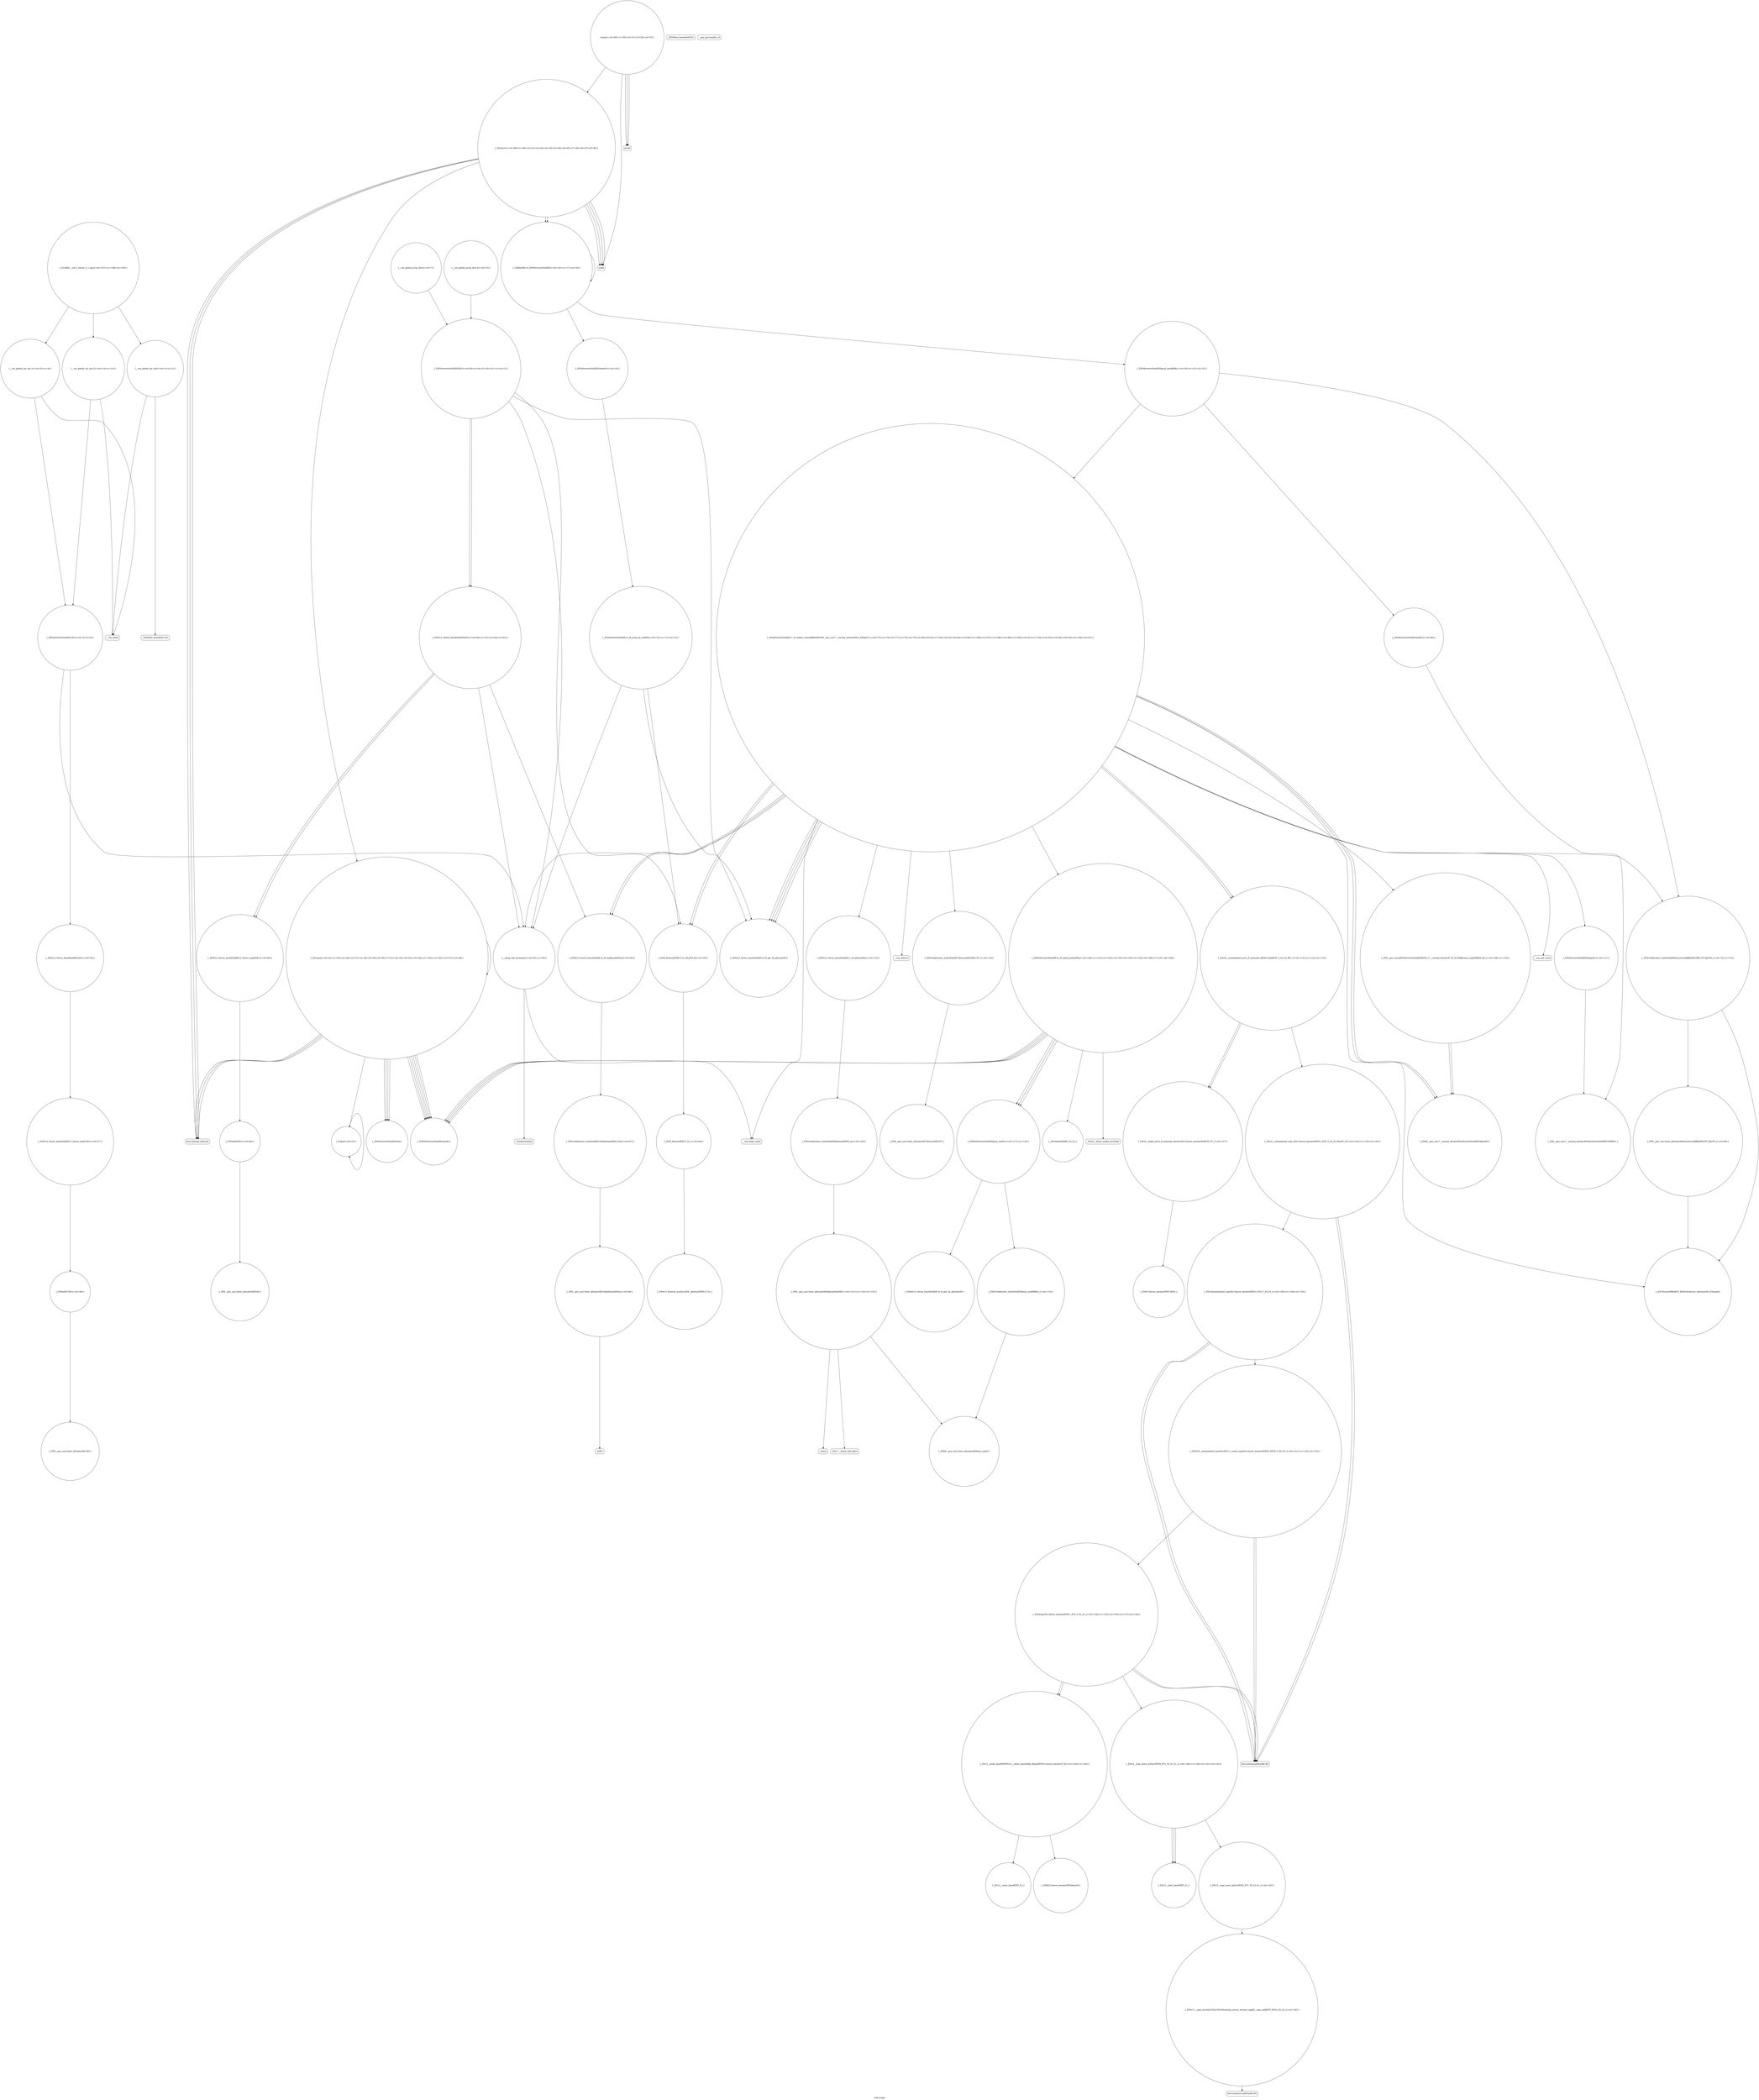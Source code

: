 digraph "Call Graph" {
	label="Call Graph";

	Node0x55bfd07b6ed0 [shape=record,shape=circle,label="{__cxx_global_var_init|{<s0>1|<s1>2}}"];
	Node0x55bfd07b6ed0:s0 -> Node0x55bfd098a370[color=black];
	Node0x55bfd07b6ed0:s1 -> Node0x55bfd098a470[color=black];
	Node0x55bfd098b970 [shape=record,shape=circle,label="{_ZNSt6vectorIiSaIiEE3endEv|{<s0>98}}"];
	Node0x55bfd098b970:s0 -> Node0x55bfd098d290[color=black];
	Node0x55bfd098a670 [shape=record,shape=circle,label="{_ZNSt6vectorIiSaIiEED2Ev|{<s0>8|<s1>9|<s2>10|<s3>11|<s4>12}}"];
	Node0x55bfd098a670:s0 -> Node0x55bfd098b270[color=black];
	Node0x55bfd098a670:s1 -> Node0x55bfd098b1f0[color=black];
	Node0x55bfd098a670:s2 -> Node0x55bfd098b2f0[color=black];
	Node0x55bfd098a670:s3 -> Node0x55bfd098b2f0[color=black];
	Node0x55bfd098a670:s4 -> Node0x55bfd098aef0[color=black];
	Node0x55bfd098cd10 [shape=record,shape=circle,label="{_ZSt34__uninitialized_move_if_noexcept_aIPiS0_SaIiEET0_T_S3_S2_RT1_|{<s0>113|<s1>114|<s2>115}}"];
	Node0x55bfd098cd10:s0 -> Node0x55bfd098d590[color=black];
	Node0x55bfd098cd10:s1 -> Node0x55bfd098d590[color=black];
	Node0x55bfd098cd10:s2 -> Node0x55bfd098d510[color=black];
	Node0x55bfd098a9f0 [shape=record,shape=circle,label="{_Z3comii|{<s0>24|<s1>25|<s2>26|<s3>27|<s4>28|<s5>29|<s6>30|<s7>31|<s8>32|<s9>33|<s10>34|<s11>35|<s12>36|<s13>37|<s14>38}}"];
	Node0x55bfd098a9f0:s0 -> Node0x55bfd098aa70[color=black];
	Node0x55bfd098a9f0:s1 -> Node0x55bfd098aa70[color=black];
	Node0x55bfd098a9f0:s2 -> Node0x55bfd098aa70[color=black];
	Node0x55bfd098a9f0:s3 -> Node0x55bfd098aaf0[color=black];
	Node0x55bfd098a9f0:s4 -> Node0x55bfd098aa70[color=black];
	Node0x55bfd098a9f0:s5 -> Node0x55bfd098aaf0[color=black];
	Node0x55bfd098a9f0:s6 -> Node0x55bfd098a9f0[color=black];
	Node0x55bfd098a9f0:s7 -> Node0x55bfd098aa70[color=black];
	Node0x55bfd098a9f0:s8 -> Node0x55bfd098aa70[color=black];
	Node0x55bfd098a9f0:s9 -> Node0x55bfd098ab70[color=black];
	Node0x55bfd098a9f0:s10 -> Node0x55bfd098aaf0[color=black];
	Node0x55bfd098a9f0:s11 -> Node0x55bfd098aaf0[color=black];
	Node0x55bfd098a9f0:s12 -> Node0x55bfd098ab70[color=black];
	Node0x55bfd098a9f0:s13 -> Node0x55bfd098ab70[color=black];
	Node0x55bfd098a9f0:s14 -> Node0x55bfd098a970[color=black];
	Node0x55bfd098d090 [shape=record,shape=circle,label="{_ZSt3maxImERKT_S2_S2_}"];
	Node0x55bfd098ad70 [shape=record,shape=Mrecord,label="{printf}"];
	Node0x55bfd098d410 [shape=record,shape=Mrecord,label="{_ZSt17__throw_bad_allocv}"];
	Node0x55bfd098b0f0 [shape=record,shape=circle,label="{_ZNSaIiEC2Ev|{<s0>58}}"];
	Node0x55bfd098b0f0:s0 -> Node0x55bfd098b170[color=black];
	Node0x55bfd098d790 [shape=record,shape=circle,label="{_ZSt4copyISt13move_iteratorIPiES1_ET0_T_S4_S3_|{<s0>134|<s1>135|<s2>136|<s3>137|<s4>138}}"];
	Node0x55bfd098d790:s0 -> Node0x55bfd098d690[color=black];
	Node0x55bfd098d790:s1 -> Node0x55bfd098d890[color=black];
	Node0x55bfd098d790:s2 -> Node0x55bfd098d690[color=black];
	Node0x55bfd098d790:s3 -> Node0x55bfd098d890[color=black];
	Node0x55bfd098d790:s4 -> Node0x55bfd098d810[color=black];
	Node0x55bfd098b470 [shape=record,shape=circle,label="{_ZNSt12_Vector_baseIiSaIiEE13_M_deallocateEPim|{<s0>65}}"];
	Node0x55bfd098b470:s0 -> Node0x55bfd098b570[color=black];
	Node0x55bfd098db10 [shape=record,shape=circle,label="{_ZSt12__miter_baseIPiET_S1_}"];
	Node0x55bfd098b7f0 [shape=record,shape=circle,label="{_ZNSt6vectorIiSaIiEE15_M_erase_at_endEPi|{<s0>70|<s1>71|<s2>72}}"];
	Node0x55bfd098b7f0:s0 -> Node0x55bfd098b270[color=black];
	Node0x55bfd098b7f0:s1 -> Node0x55bfd098b1f0[color=black];
	Node0x55bfd098b7f0:s2 -> Node0x55bfd098aef0[color=black];
	Node0x55bfd098a4f0 [shape=record,shape=circle,label="{__cxx_global_var_init.1|{<s0>3|<s1>4}}"];
	Node0x55bfd098a4f0:s0 -> Node0x55bfd098a570[color=black];
	Node0x55bfd098a4f0:s1 -> Node0x55bfd098a470[color=black];
	Node0x55bfd098cb90 [shape=record,shape=circle,label="{_ZN9__gnu_cxxmiIPiSt6vectorIiSaIiEEEENS_17__normal_iteratorIT_T0_E15difference_typeERKS8_SB_|{<s0>109|<s1>110}}"];
	Node0x55bfd098cb90:s0 -> Node0x55bfd098cd90[color=black];
	Node0x55bfd098cb90:s1 -> Node0x55bfd098cd90[color=black];
	Node0x55bfd098a870 [shape=record,shape=circle,label="{_ZNSt6vectorIiSaIiEE5clearEv|{<s0>19}}"];
	Node0x55bfd098a870:s0 -> Node0x55bfd098b7f0[color=black];
	Node0x55bfd098cf10 [shape=record,shape=Mrecord,label="{__cxa_end_catch}"];
	Node0x55bfd098abf0 [shape=record,shape=circle,label="{_Z5solvev|{<s0>39|<s1>40|<s2>41|<s3>42|<s4>43|<s5>44|<s6>45|<s7>46|<s8>47|<s9>48}}"];
	Node0x55bfd098abf0:s0 -> Node0x55bfd098ac70[color=black];
	Node0x55bfd098abf0:s1 -> Node0x55bfd098ab70[color=black];
	Node0x55bfd098abf0:s2 -> Node0x55bfd098ac70[color=black];
	Node0x55bfd098abf0:s3 -> Node0x55bfd098ac70[color=black];
	Node0x55bfd098abf0:s4 -> Node0x55bfd098ab70[color=black];
	Node0x55bfd098abf0:s5 -> Node0x55bfd098ac70[color=black];
	Node0x55bfd098abf0:s6 -> Node0x55bfd098a7f0[color=black];
	Node0x55bfd098abf0:s7 -> Node0x55bfd098a7f0[color=black];
	Node0x55bfd098abf0:s8 -> Node0x55bfd098ab70[color=black];
	Node0x55bfd098abf0:s9 -> Node0x55bfd098a9f0[color=black];
	Node0x55bfd098d290 [shape=record,shape=circle,label="{_ZN9__gnu_cxx17__normal_iteratorIPiSt6vectorIiSaIiEEEC2ERKS1_}"];
	Node0x55bfd098af70 [shape=record,shape=Mrecord,label="{__cxa_begin_catch}"];
	Node0x55bfd098d610 [shape=record,shape=circle,label="{_ZSt18uninitialized_copyISt13move_iteratorIPiES1_ET0_T_S4_S3_|{<s0>128|<s1>129|<s2>130}}"];
	Node0x55bfd098d610:s0 -> Node0x55bfd098d690[color=black];
	Node0x55bfd098d610:s1 -> Node0x55bfd098d690[color=black];
	Node0x55bfd098d610:s2 -> Node0x55bfd098d710[color=black];
	Node0x55bfd098b2f0 [shape=record,shape=circle,label="{_ZNSt12_Vector_baseIiSaIiEED2Ev|{<s0>60|<s1>61|<s2>62|<s3>63}}"];
	Node0x55bfd098b2f0:s0 -> Node0x55bfd098b470[color=black];
	Node0x55bfd098b2f0:s1 -> Node0x55bfd098b4f0[color=black];
	Node0x55bfd098b2f0:s2 -> Node0x55bfd098b4f0[color=black];
	Node0x55bfd098b2f0:s3 -> Node0x55bfd098aef0[color=black];
	Node0x55bfd098d990 [shape=record,shape=circle,label="{_ZSt12__niter_baseIPiET_S1_}"];
	Node0x55bfd098b670 [shape=record,shape=Mrecord,label="{_ZdlPv}"];
	Node0x55bfd098dd10 [shape=record,shape=circle,label="{_GLOBAL__sub_I_Savior_3_1.cpp|{<s0>147|<s1>148|<s2>149}}"];
	Node0x55bfd098dd10:s0 -> Node0x55bfd07b6ed0[color=black];
	Node0x55bfd098dd10:s1 -> Node0x55bfd098a4f0[color=black];
	Node0x55bfd098dd10:s2 -> Node0x55bfd098a6f0[color=black];
	Node0x55bfd098a370 [shape=record,shape=Mrecord,label="{_ZNSt8ios_base4InitC1Ev}"];
	Node0x55bfd098b9f0 [shape=record,shape=circle,label="{_ZN9__gnu_cxx13new_allocatorIiE9constructIiJRKiEEEvPT_DpOT0_|{<s0>99}}"];
	Node0x55bfd098b9f0:s0 -> Node0x55bfd098ba70[color=black];
	Node0x55bfd098a6f0 [shape=record,shape=circle,label="{__cxx_global_var_init.2|{<s0>13|<s1>14}}"];
	Node0x55bfd098a6f0:s0 -> Node0x55bfd098a570[color=black];
	Node0x55bfd098a6f0:s1 -> Node0x55bfd098a470[color=black];
	Node0x55bfd098cd90 [shape=record,shape=circle,label="{_ZNK9__gnu_cxx17__normal_iteratorIPiSt6vectorIiSaIiEEE4baseEv}"];
	Node0x55bfd098aa70 [shape=record,shape=circle,label="{_ZNKSt6vectorIiSaIiEE4sizeEv}"];
	Node0x55bfd098d110 [shape=record,shape=circle,label="{_ZNSt16allocator_traitsISaIiEE8max_sizeERKS0_|{<s0>119}}"];
	Node0x55bfd098d110:s0 -> Node0x55bfd098d210[color=black];
	Node0x55bfd098adf0 [shape=record,shape=circle,label="{_ZNSt12_Vector_baseIiSaIiEEC2Ev|{<s0>54}}"];
	Node0x55bfd098adf0:s0 -> Node0x55bfd098b070[color=black];
	Node0x55bfd098d490 [shape=record,shape=Mrecord,label="{_Znwm}"];
	Node0x55bfd098b170 [shape=record,shape=circle,label="{_ZN9__gnu_cxx13new_allocatorIiEC2Ev}"];
	Node0x55bfd098d810 [shape=record,shape=circle,label="{_ZSt14__copy_move_a2ILb1EPiS0_ET1_T0_S2_S1_|{<s0>139|<s1>140|<s2>141|<s3>142}}"];
	Node0x55bfd098d810:s0 -> Node0x55bfd098d990[color=black];
	Node0x55bfd098d810:s1 -> Node0x55bfd098d990[color=black];
	Node0x55bfd098d810:s2 -> Node0x55bfd098d990[color=black];
	Node0x55bfd098d810:s3 -> Node0x55bfd098d910[color=black];
	Node0x55bfd098b4f0 [shape=record,shape=circle,label="{_ZNSt12_Vector_baseIiSaIiEE12_Vector_implD2Ev|{<s0>66}}"];
	Node0x55bfd098b4f0:s0 -> Node0x55bfd098b6f0[color=black];
	Node0x55bfd098db90 [shape=record,shape=circle,label="{_ZNKSt13move_iteratorIPiE4baseEv}"];
	Node0x55bfd098b870 [shape=record,shape=circle,label="{_ZNSt16allocator_traitsISaIiEE9constructIiJRKiEEEvRS0_PT_DpOT0_|{<s0>73|<s1>74}}"];
	Node0x55bfd098b870:s0 -> Node0x55bfd098ba70[color=black];
	Node0x55bfd098b870:s1 -> Node0x55bfd098b9f0[color=black];
	Node0x55bfd098a570 [shape=record,shape=circle,label="{_ZNSt6vectorIiSaIiEEC2Ev|{<s0>5|<s1>6}}"];
	Node0x55bfd098a570:s0 -> Node0x55bfd098adf0[color=black];
	Node0x55bfd098a570:s1 -> Node0x55bfd098aef0[color=black];
	Node0x55bfd098cc10 [shape=record,shape=circle,label="{_ZNSt6vectorIiSaIiEE5beginEv|{<s0>111}}"];
	Node0x55bfd098cc10:s0 -> Node0x55bfd098d290[color=black];
	Node0x55bfd098a8f0 [shape=record,shape=circle,label="{_ZNSt6vectorIiSaIiEE9push_backERKi|{<s0>20|<s1>21|<s2>22}}"];
	Node0x55bfd098a8f0:s0 -> Node0x55bfd098b870[color=black];
	Node0x55bfd098a8f0:s1 -> Node0x55bfd098b970[color=black];
	Node0x55bfd098a8f0:s2 -> Node0x55bfd098b8f0[color=black];
	Node0x55bfd098cf90 [shape=record,shape=circle,label="{_ZNKSt6vectorIiSaIiEE8max_sizeEv|{<s0>117|<s1>118}}"];
	Node0x55bfd098cf90:s0 -> Node0x55bfd098d190[color=black];
	Node0x55bfd098cf90:s1 -> Node0x55bfd098d110[color=black];
	Node0x55bfd098ac70 [shape=record,shape=Mrecord,label="{scanf}"];
	Node0x55bfd098d310 [shape=record,shape=circle,label="{_ZNSt16allocator_traitsISaIiEE8allocateERS0_m|{<s0>120}}"];
	Node0x55bfd098d310:s0 -> Node0x55bfd098d390[color=black];
	Node0x55bfd098aff0 [shape=record,shape=Mrecord,label="{_ZSt9terminatev}"];
	Node0x55bfd098d690 [shape=record,shape=Mrecord,label="{llvm.memcpy.p0i8.p0i8.i64}"];
	Node0x55bfd098b370 [shape=record,shape=circle,label="{_ZSt8_DestroyIPiEvT_S1_|{<s0>64}}"];
	Node0x55bfd098b370:s0 -> Node0x55bfd098b3f0[color=black];
	Node0x55bfd098da10 [shape=record,shape=circle,label="{_ZNSt11__copy_moveILb1ELb1ESt26random_access_iterator_tagE8__copy_mIiEEPT_PKS3_S6_S4_|{<s0>146}}"];
	Node0x55bfd098da10:s0 -> Node0x55bfd098da90[color=black];
	Node0x55bfd098b6f0 [shape=record,shape=circle,label="{_ZNSaIiED2Ev|{<s0>69}}"];
	Node0x55bfd098b6f0:s0 -> Node0x55bfd098b770[color=black];
	Node0x55bfd098a3f0 [shape=record,shape=Mrecord,label="{_ZNSt8ios_base4InitD1Ev}"];
	Node0x55bfd098ba70 [shape=record,shape=circle,label="{_ZSt7forwardIRKiEOT_RNSt16remove_referenceIS2_E4typeE}"];
	Node0x55bfd098a770 [shape=record,shape=circle,label="{__cxx_global_array_dtor.3|{<s0>15}}"];
	Node0x55bfd098a770:s0 -> Node0x55bfd098a670[color=black];
	Node0x55bfd098ce10 [shape=record,shape=circle,label="{_ZNSt16allocator_traitsISaIiEE7destroyIiEEvRS0_PT_|{<s0>116}}"];
	Node0x55bfd098ce10:s0 -> Node0x55bfd098dc90[color=black];
	Node0x55bfd098aaf0 [shape=record,shape=circle,label="{_ZNSt6vectorIiSaIiEEixEm}"];
	Node0x55bfd098d190 [shape=record,shape=circle,label="{_ZNKSt12_Vector_baseIiSaIiEE19_M_get_Tp_allocatorEv}"];
	Node0x55bfd098ae70 [shape=record,shape=Mrecord,label="{__gxx_personality_v0}"];
	Node0x55bfd098d510 [shape=record,shape=circle,label="{_ZSt22__uninitialized_copy_aISt13move_iteratorIPiES1_iET0_T_S4_S3_RSaIT1_E|{<s0>124|<s1>125|<s2>126}}"];
	Node0x55bfd098d510:s0 -> Node0x55bfd098d690[color=black];
	Node0x55bfd098d510:s1 -> Node0x55bfd098d690[color=black];
	Node0x55bfd098d510:s2 -> Node0x55bfd098d610[color=black];
	Node0x55bfd098b1f0 [shape=record,shape=circle,label="{_ZSt8_DestroyIPiiEvT_S1_RSaIT0_E|{<s0>59}}"];
	Node0x55bfd098b1f0:s0 -> Node0x55bfd098b370[color=black];
	Node0x55bfd098d890 [shape=record,shape=circle,label="{_ZSt12__miter_baseIPiEDTcl12__miter_basecldtfp_4baseEEESt13move_iteratorIT_E|{<s0>143|<s1>144}}"];
	Node0x55bfd098d890:s0 -> Node0x55bfd098db90[color=black];
	Node0x55bfd098d890:s1 -> Node0x55bfd098db10[color=black];
	Node0x55bfd098b570 [shape=record,shape=circle,label="{_ZNSt16allocator_traitsISaIiEE10deallocateERS0_Pim|{<s0>67}}"];
	Node0x55bfd098b570:s0 -> Node0x55bfd098b5f0[color=black];
	Node0x55bfd098dc10 [shape=record,shape=circle,label="{_ZNSt13move_iteratorIPiEC2ES0_}"];
	Node0x55bfd098b8f0 [shape=record,shape=circle,label="{_ZNSt6vectorIiSaIiEE17_M_realloc_insertIJRKiEEEvN9__gnu_cxx17__normal_iteratorIPiS1_EEDpOT_|{<s0>75|<s1>76|<s2>77|<s3>78|<s4>79|<s5>80|<s6>81|<s7>82|<s8>83|<s9>84|<s10>85|<s11>86|<s12>87|<s13>88|<s14>89|<s15>90|<s16>91|<s17>92|<s18>93|<s19>94|<s20>95|<s21>96|<s22>97}}"];
	Node0x55bfd098b8f0:s0 -> Node0x55bfd098cb10[color=black];
	Node0x55bfd098b8f0:s1 -> Node0x55bfd098cc10[color=black];
	Node0x55bfd098b8f0:s2 -> Node0x55bfd098cb90[color=black];
	Node0x55bfd098b8f0:s3 -> Node0x55bfd098cc90[color=black];
	Node0x55bfd098b8f0:s4 -> Node0x55bfd098ba70[color=black];
	Node0x55bfd098b8f0:s5 -> Node0x55bfd098b870[color=black];
	Node0x55bfd098b8f0:s6 -> Node0x55bfd098cd90[color=black];
	Node0x55bfd098b8f0:s7 -> Node0x55bfd098b270[color=black];
	Node0x55bfd098b8f0:s8 -> Node0x55bfd098cd10[color=black];
	Node0x55bfd098b8f0:s9 -> Node0x55bfd098cd90[color=black];
	Node0x55bfd098b8f0:s10 -> Node0x55bfd098b270[color=black];
	Node0x55bfd098b8f0:s11 -> Node0x55bfd098cd10[color=black];
	Node0x55bfd098b8f0:s12 -> Node0x55bfd098af70[color=black];
	Node0x55bfd098b8f0:s13 -> Node0x55bfd098ce10[color=black];
	Node0x55bfd098b8f0:s14 -> Node0x55bfd098cf10[color=black];
	Node0x55bfd098b8f0:s15 -> Node0x55bfd098b270[color=black];
	Node0x55bfd098b8f0:s16 -> Node0x55bfd098b1f0[color=black];
	Node0x55bfd098b8f0:s17 -> Node0x55bfd098b470[color=black];
	Node0x55bfd098b8f0:s18 -> Node0x55bfd098ce90[color=black];
	Node0x55bfd098b8f0:s19 -> Node0x55bfd098b270[color=black];
	Node0x55bfd098b8f0:s20 -> Node0x55bfd098b1f0[color=black];
	Node0x55bfd098b8f0:s21 -> Node0x55bfd098b470[color=black];
	Node0x55bfd098b8f0:s22 -> Node0x55bfd098aef0[color=black];
	Node0x55bfd098a5f0 [shape=record,shape=circle,label="{__cxx_global_array_dtor|{<s0>7}}"];
	Node0x55bfd098a5f0:s0 -> Node0x55bfd098a670[color=black];
	Node0x55bfd098cc90 [shape=record,shape=circle,label="{_ZNSt12_Vector_baseIiSaIiEE11_M_allocateEm|{<s0>112}}"];
	Node0x55bfd098cc90:s0 -> Node0x55bfd098d310[color=black];
	Node0x55bfd098a970 [shape=record,shape=circle,label="{_Z2goi|{<s0>23}}"];
	Node0x55bfd098a970:s0 -> Node0x55bfd098a970[color=black];
	Node0x55bfd098d010 [shape=record,shape=Mrecord,label="{_ZSt20__throw_length_errorPKc}"];
	Node0x55bfd098acf0 [shape=record,shape=circle,label="{main|{<s0>49|<s1>50|<s2>51|<s3>52|<s4>53}}"];
	Node0x55bfd098acf0:s0 -> Node0x55bfd098ac70[color=black];
	Node0x55bfd098acf0:s1 -> Node0x55bfd098ad70[color=black];
	Node0x55bfd098acf0:s2 -> Node0x55bfd098abf0[color=black];
	Node0x55bfd098acf0:s3 -> Node0x55bfd098ad70[color=black];
	Node0x55bfd098acf0:s4 -> Node0x55bfd098ad70[color=black];
	Node0x55bfd098d390 [shape=record,shape=circle,label="{_ZN9__gnu_cxx13new_allocatorIiE8allocateEmPKv|{<s0>121|<s1>122|<s2>123}}"];
	Node0x55bfd098d390:s0 -> Node0x55bfd098d210[color=black];
	Node0x55bfd098d390:s1 -> Node0x55bfd098d410[color=black];
	Node0x55bfd098d390:s2 -> Node0x55bfd098d490[color=black];
	Node0x55bfd098b070 [shape=record,shape=circle,label="{_ZNSt12_Vector_baseIiSaIiEE12_Vector_implC2Ev|{<s0>57}}"];
	Node0x55bfd098b070:s0 -> Node0x55bfd098b0f0[color=black];
	Node0x55bfd098d710 [shape=record,shape=circle,label="{_ZNSt20__uninitialized_copyILb1EE13__uninit_copyISt13move_iteratorIPiES3_EET0_T_S6_S5_|{<s0>131|<s1>132|<s2>133}}"];
	Node0x55bfd098d710:s0 -> Node0x55bfd098d690[color=black];
	Node0x55bfd098d710:s1 -> Node0x55bfd098d690[color=black];
	Node0x55bfd098d710:s2 -> Node0x55bfd098d790[color=black];
	Node0x55bfd098b3f0 [shape=record,shape=circle,label="{_ZNSt12_Destroy_auxILb1EE9__destroyIPiEEvT_S3_}"];
	Node0x55bfd098da90 [shape=record,shape=Mrecord,label="{llvm.memmove.p0i8.p0i8.i64}"];
	Node0x55bfd098b770 [shape=record,shape=circle,label="{_ZN9__gnu_cxx13new_allocatorIiED2Ev}"];
	Node0x55bfd098a470 [shape=record,shape=Mrecord,label="{__cxa_atexit}"];
	Node0x55bfd098cb10 [shape=record,shape=circle,label="{_ZNKSt6vectorIiSaIiEE12_M_check_lenEmPKc|{<s0>100|<s1>101|<s2>102|<s3>103|<s4>104|<s5>105|<s6>106|<s7>107|<s8>108}}"];
	Node0x55bfd098cb10:s0 -> Node0x55bfd098cf90[color=black];
	Node0x55bfd098cb10:s1 -> Node0x55bfd098aa70[color=black];
	Node0x55bfd098cb10:s2 -> Node0x55bfd098d010[color=black];
	Node0x55bfd098cb10:s3 -> Node0x55bfd098aa70[color=black];
	Node0x55bfd098cb10:s4 -> Node0x55bfd098aa70[color=black];
	Node0x55bfd098cb10:s5 -> Node0x55bfd098d090[color=black];
	Node0x55bfd098cb10:s6 -> Node0x55bfd098aa70[color=black];
	Node0x55bfd098cb10:s7 -> Node0x55bfd098cf90[color=black];
	Node0x55bfd098cb10:s8 -> Node0x55bfd098cf90[color=black];
	Node0x55bfd098a7f0 [shape=record,shape=circle,label="{_Z3dfsiiiPA110_bPSt6vectorIiSaIiEE|{<s0>16|<s1>17|<s2>18}}"];
	Node0x55bfd098a7f0:s0 -> Node0x55bfd098a870[color=black];
	Node0x55bfd098a7f0:s1 -> Node0x55bfd098a8f0[color=black];
	Node0x55bfd098a7f0:s2 -> Node0x55bfd098a7f0[color=black];
	Node0x55bfd098ce90 [shape=record,shape=Mrecord,label="{__cxa_rethrow}"];
	Node0x55bfd098ab70 [shape=record,shape=Mrecord,label="{llvm.memset.p0i8.i64}"];
	Node0x55bfd098d210 [shape=record,shape=circle,label="{_ZNK9__gnu_cxx13new_allocatorIiE8max_sizeEv}"];
	Node0x55bfd098aef0 [shape=record,shape=circle,label="{__clang_call_terminate|{<s0>55|<s1>56}}"];
	Node0x55bfd098aef0:s0 -> Node0x55bfd098af70[color=black];
	Node0x55bfd098aef0:s1 -> Node0x55bfd098aff0[color=black];
	Node0x55bfd098d590 [shape=record,shape=circle,label="{_ZSt32__make_move_if_noexcept_iteratorIiSt13move_iteratorIPiEET0_PT_|{<s0>127}}"];
	Node0x55bfd098d590:s0 -> Node0x55bfd098dc10[color=black];
	Node0x55bfd098b270 [shape=record,shape=circle,label="{_ZNSt12_Vector_baseIiSaIiEE19_M_get_Tp_allocatorEv}"];
	Node0x55bfd098d910 [shape=record,shape=circle,label="{_ZSt13__copy_move_aILb1EPiS0_ET1_T0_S2_S1_|{<s0>145}}"];
	Node0x55bfd098d910:s0 -> Node0x55bfd098da10[color=black];
	Node0x55bfd098b5f0 [shape=record,shape=circle,label="{_ZN9__gnu_cxx13new_allocatorIiE10deallocateEPim|{<s0>68}}"];
	Node0x55bfd098b5f0:s0 -> Node0x55bfd098b670[color=black];
	Node0x55bfd098dc90 [shape=record,shape=circle,label="{_ZN9__gnu_cxx13new_allocatorIiE7destroyIiEEvPT_}"];
}
